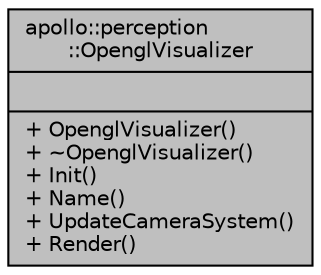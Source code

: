 digraph "apollo::perception::OpenglVisualizer"
{
  edge [fontname="Helvetica",fontsize="10",labelfontname="Helvetica",labelfontsize="10"];
  node [fontname="Helvetica",fontsize="10",shape=record];
  Node1 [label="{apollo::perception\l::OpenglVisualizer\n||+ OpenglVisualizer()\l+ ~OpenglVisualizer()\l+ Init()\l+ Name()\l+ UpdateCameraSystem()\l+ Render()\l}",height=0.2,width=0.4,color="black", fillcolor="grey75", style="filled" fontcolor="black"];
}
